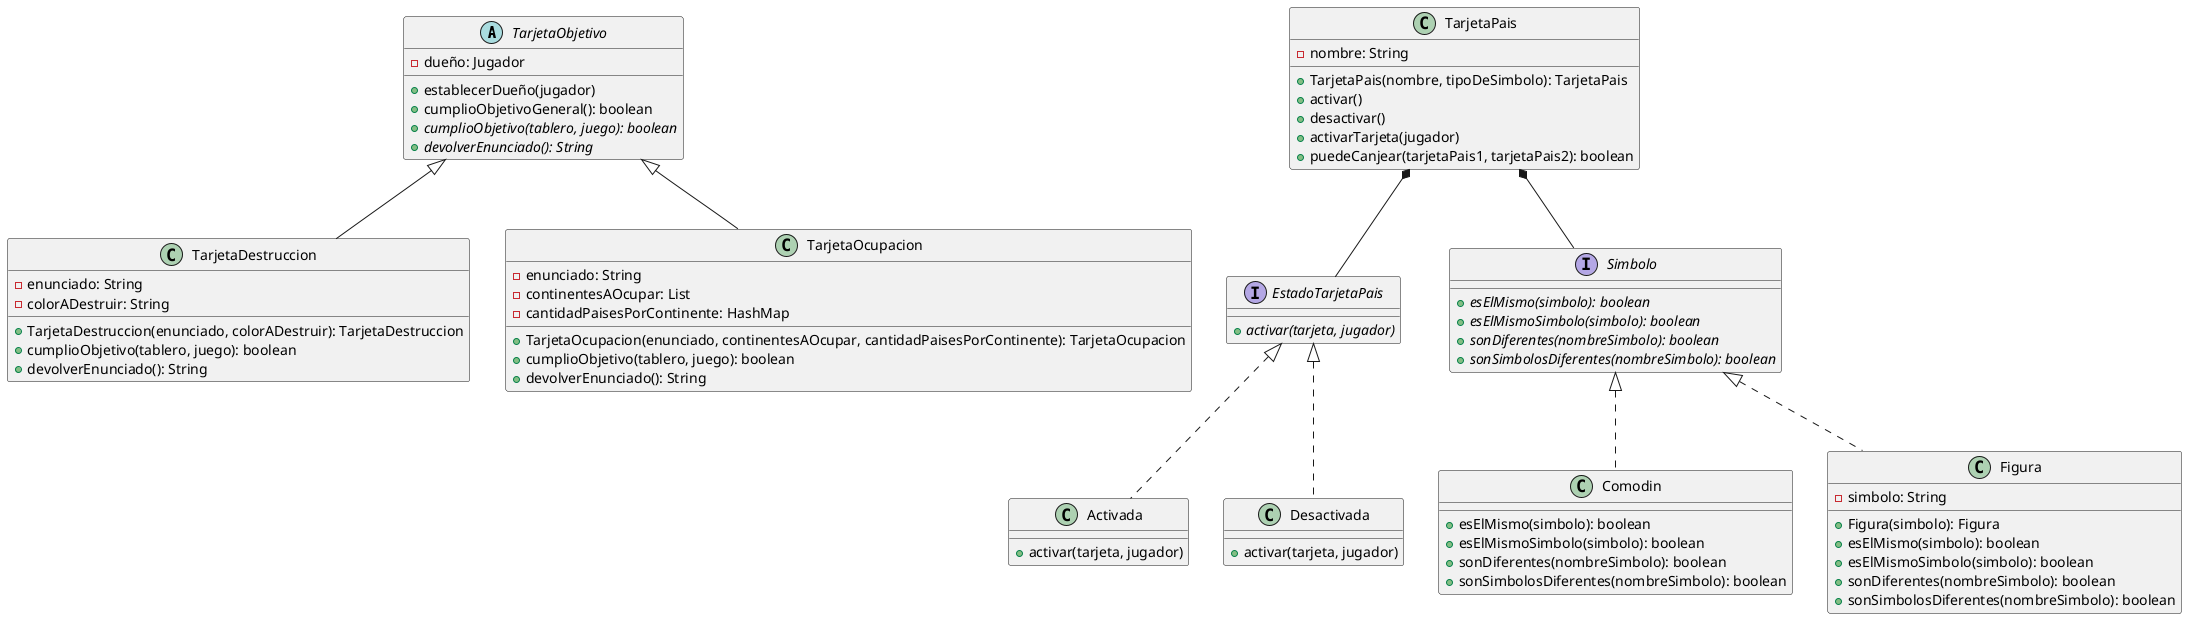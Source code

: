 @startuml

TarjetaObjetivo <|-- TarjetaDestruccion
TarjetaObjetivo <|-- TarjetaOcupacion

Interface EstadoTarjetaPais
Interface Simbolo

TarjetaPais *-- EstadoTarjetaPais
EstadoTarjetaPais <|.. Activada
EstadoTarjetaPais <|.. Desactivada

TarjetaPais *-- Simbolo
Simbolo <|.. Comodin
Simbolo <|.. Figura

abstract class TarjetaObjetivo {
	- dueño: Jugador
	+ establecerDueño(jugador)
	+ cumplioObjetivoGeneral(): boolean
	{abstract} + cumplioObjetivo(tablero, juego): boolean
	{abstract} + devolverEnunciado(): String
}

class TarjetaDestruccion {
	- enunciado: String
    - colorADestruir: String
	+ TarjetaDestruccion(enunciado, colorADestruir): TarjetaDestruccion
	+ cumplioObjetivo(tablero, juego): boolean
	+ devolverEnunciado(): String
}

class TarjetaOcupacion {
	- enunciado: String
	- continentesAOcupar: List
    - cantidadPaisesPorContinente: HashMap

	+ TarjetaOcupacion(enunciado, continentesAOcupar, cantidadPaisesPorContinente): TarjetaOcupacion
	+ cumplioObjetivo(tablero, juego): boolean
	+ devolverEnunciado(): String
}

interface EstadoTarjetaPais {
	{abstract} + activar(tarjeta, jugador)
}

class Activada {
	+ activar(tarjeta, jugador)
}

class Desactivada {
	+ activar(tarjeta, jugador)
}

interface Simbolo {
	{abstract} + esElMismo(simbolo): boolean
	{abstract} + esElMismoSimbolo(simbolo): boolean
	{abstract} + sonDiferentes(nombreSimbolo): boolean
	{abstract} + sonSimbolosDiferentes(nombreSimbolo): boolean
}

class Comodin {
	+ esElMismo(simbolo): boolean
	+ esElMismoSimbolo(simbolo): boolean
	+ sonDiferentes(nombreSimbolo): boolean
	+ sonSimbolosDiferentes(nombreSimbolo): boolean
}

class Figura {
	- simbolo: String
	+ Figura(simbolo): Figura
	+ esElMismo(simbolo): boolean
	+ esElMismoSimbolo(simbolo): boolean
	+ sonDiferentes(nombreSimbolo): boolean
	+ sonSimbolosDiferentes(nombreSimbolo): boolean
}

class TarjetaPais {
	- nombre: String
	+ TarjetaPais(nombre, tipoDeSimbolo): TarjetaPais
	+ activar()
	+ desactivar()
	+ activarTarjeta(jugador)
	+ puedeCanjear(tarjetaPais1, tarjetaPais2): boolean

}

@enduml